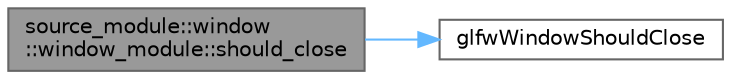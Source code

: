 digraph "source_module::window::window_module::should_close"
{
 // LATEX_PDF_SIZE
  bgcolor="transparent";
  edge [fontname=Helvetica,fontsize=10,labelfontname=Helvetica,labelfontsize=10];
  node [fontname=Helvetica,fontsize=10,shape=box,height=0.2,width=0.4];
  rankdir="LR";
  Node1 [id="Node000001",label="source_module::window\l::window_module::should_close",height=0.2,width=0.4,color="gray40", fillcolor="grey60", style="filled", fontcolor="black",tooltip=" "];
  Node1 -> Node2 [id="edge1_Node000001_Node000002",color="steelblue1",style="solid",tooltip=" "];
  Node2 [id="Node000002",label="glfwWindowShouldClose",height=0.2,width=0.4,color="grey40", fillcolor="white", style="filled",URL="$group__window.html#gaa6162f67dfa38b8beda2fea623649332",tooltip="Checks the close flag of the specified window."];
}

